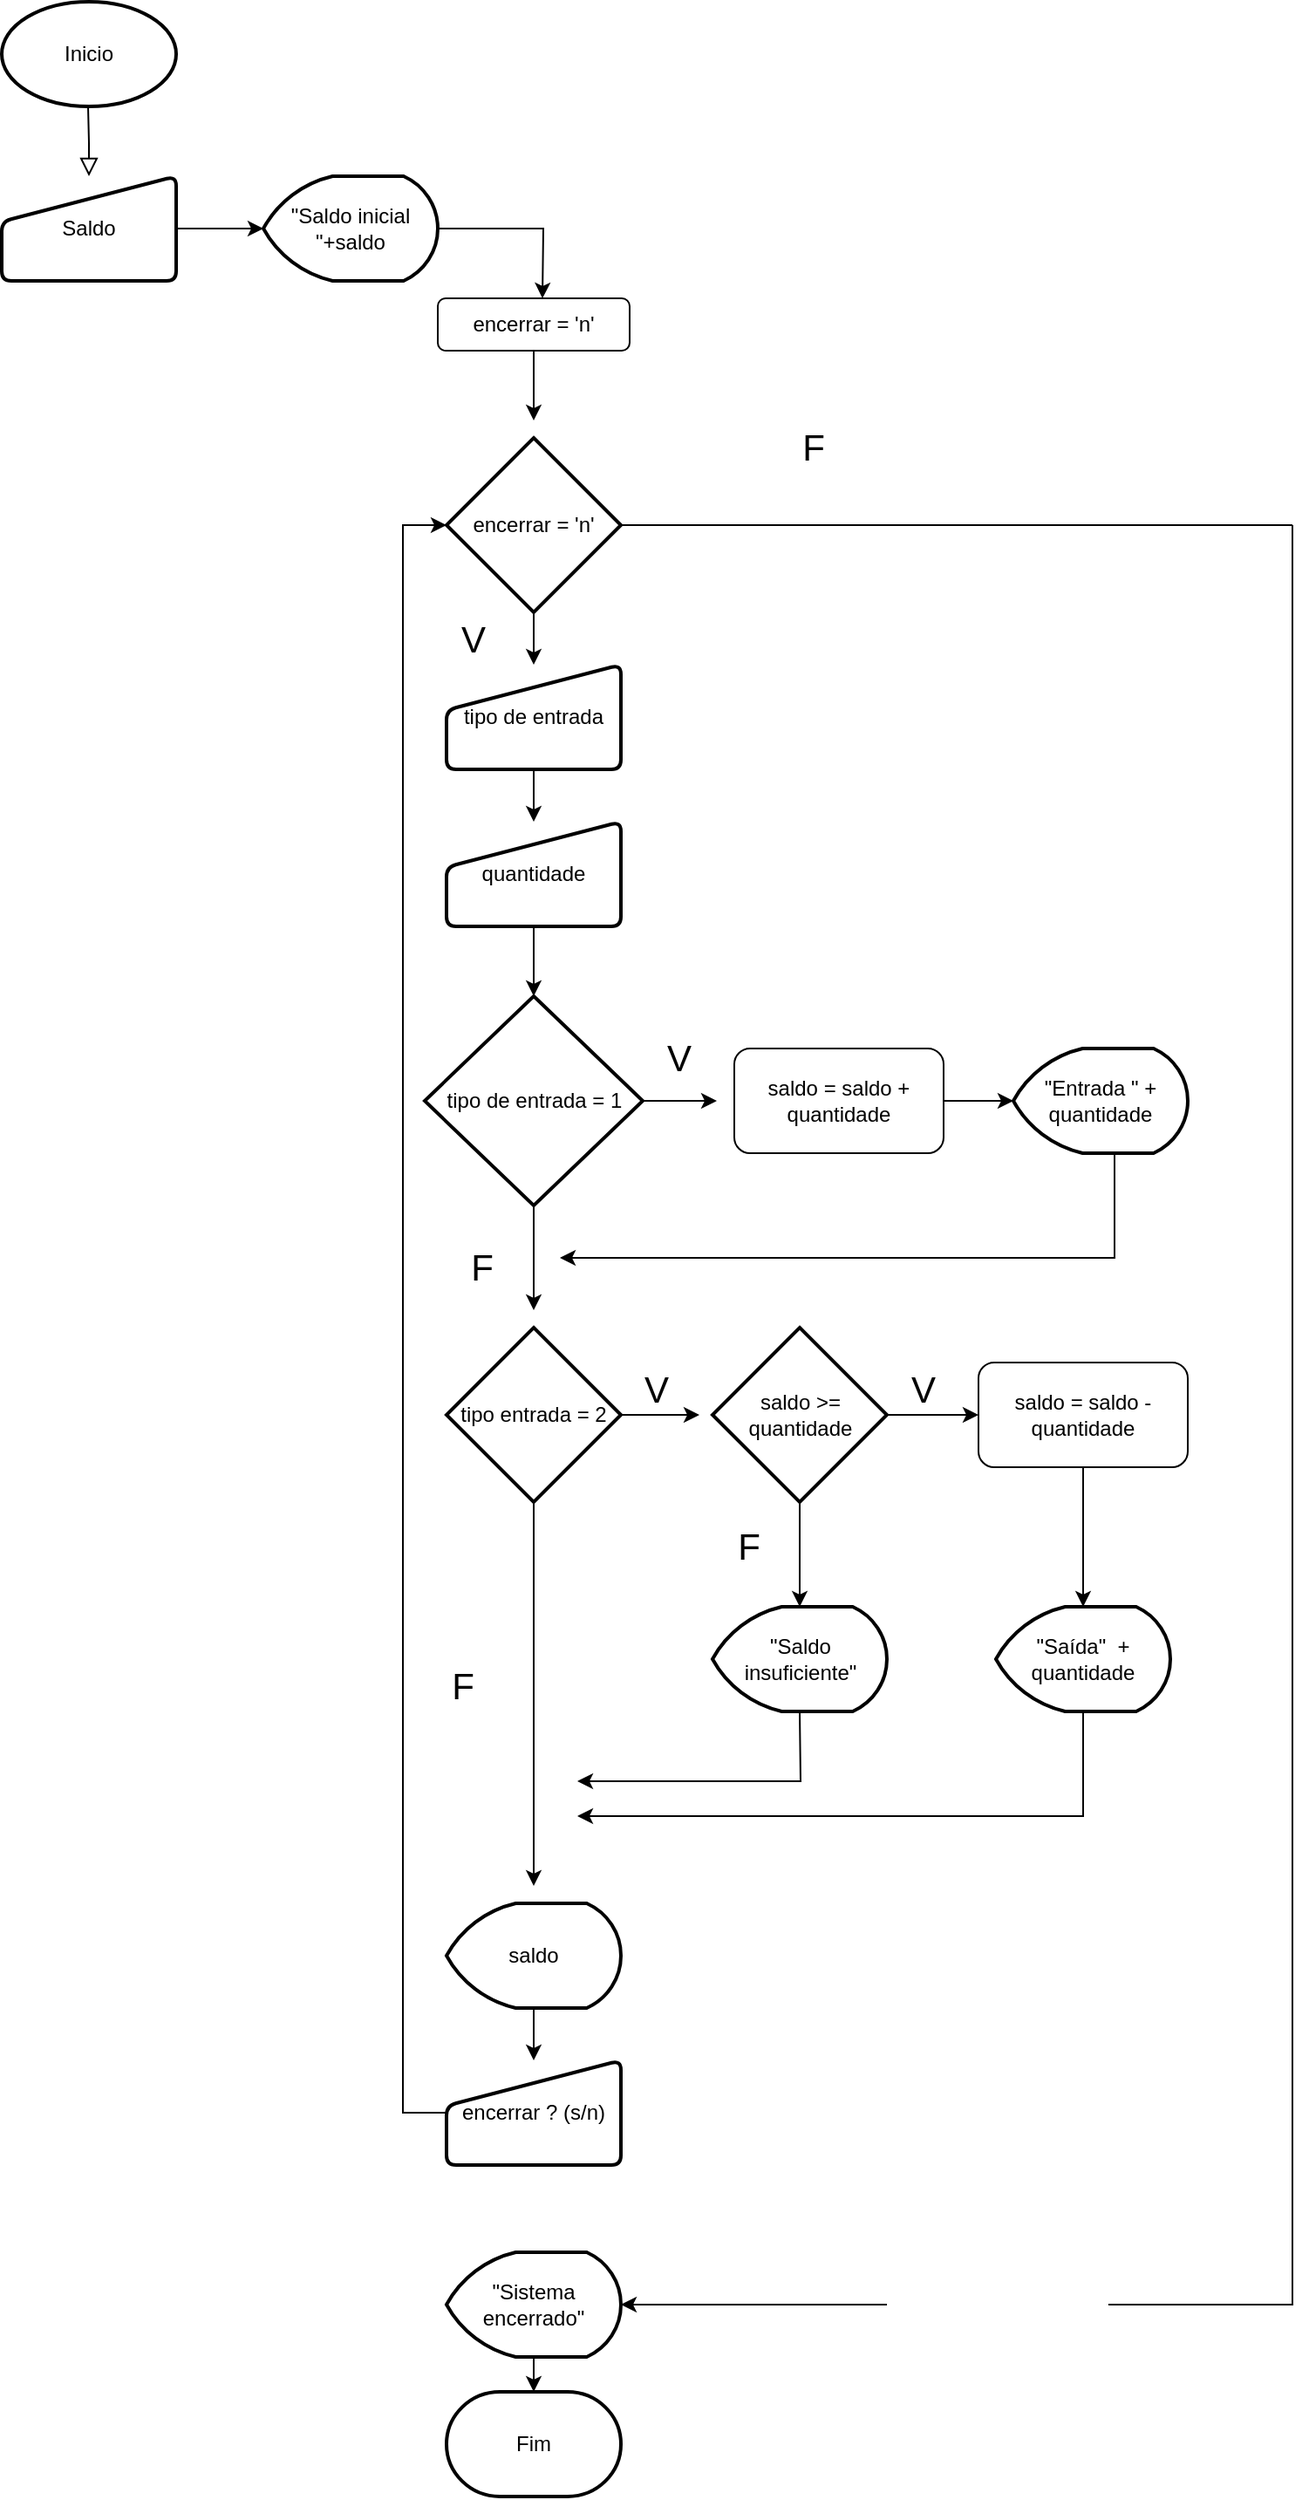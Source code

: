 <mxfile version="22.0.8" type="github">
  <diagram id="C5RBs43oDa-KdzZeNtuy" name="Page-1">
    <mxGraphModel dx="870" dy="1650" grid="1" gridSize="10" guides="1" tooltips="1" connect="1" arrows="1" fold="1" page="1" pageScale="1" pageWidth="827" pageHeight="1169" math="0" shadow="0">
      <root>
        <mxCell id="WIyWlLk6GJQsqaUBKTNV-0" />
        <mxCell id="WIyWlLk6GJQsqaUBKTNV-1" parent="WIyWlLk6GJQsqaUBKTNV-0" />
        <mxCell id="WIyWlLk6GJQsqaUBKTNV-2" value="" style="rounded=0;html=1;jettySize=auto;orthogonalLoop=1;fontSize=11;endArrow=block;endFill=0;endSize=8;strokeWidth=1;shadow=0;labelBackgroundColor=none;edgeStyle=orthogonalEdgeStyle;" parent="WIyWlLk6GJQsqaUBKTNV-1" edge="1">
          <mxGeometry relative="1" as="geometry">
            <mxPoint x="219.5" y="60" as="sourcePoint" />
            <mxPoint x="220" y="100" as="targetPoint" />
          </mxGeometry>
        </mxCell>
        <mxCell id="NmAogLTUj9Rs5WcMZJK--0" value="Inicio" style="strokeWidth=2;html=1;shape=mxgraph.flowchart.start_1;whiteSpace=wrap;" vertex="1" parent="WIyWlLk6GJQsqaUBKTNV-1">
          <mxGeometry x="170" width="100" height="60" as="geometry" />
        </mxCell>
        <mxCell id="NmAogLTUj9Rs5WcMZJK--2" style="edgeStyle=orthogonalEdgeStyle;rounded=0;orthogonalLoop=1;jettySize=auto;html=1;" edge="1" parent="WIyWlLk6GJQsqaUBKTNV-1" source="NmAogLTUj9Rs5WcMZJK--1">
          <mxGeometry relative="1" as="geometry">
            <mxPoint x="320" y="130" as="targetPoint" />
          </mxGeometry>
        </mxCell>
        <mxCell id="NmAogLTUj9Rs5WcMZJK--1" value="Saldo" style="html=1;strokeWidth=2;shape=manualInput;whiteSpace=wrap;rounded=1;size=26;arcSize=11;" vertex="1" parent="WIyWlLk6GJQsqaUBKTNV-1">
          <mxGeometry x="170" y="100" width="100" height="60" as="geometry" />
        </mxCell>
        <mxCell id="NmAogLTUj9Rs5WcMZJK--4" style="edgeStyle=orthogonalEdgeStyle;rounded=0;orthogonalLoop=1;jettySize=auto;html=1;" edge="1" parent="WIyWlLk6GJQsqaUBKTNV-1" source="NmAogLTUj9Rs5WcMZJK--3">
          <mxGeometry relative="1" as="geometry">
            <mxPoint x="480" y="170" as="targetPoint" />
          </mxGeometry>
        </mxCell>
        <mxCell id="NmAogLTUj9Rs5WcMZJK--3" value="&quot;Saldo inicial &quot;+saldo" style="strokeWidth=2;html=1;shape=mxgraph.flowchart.display;whiteSpace=wrap;" vertex="1" parent="WIyWlLk6GJQsqaUBKTNV-1">
          <mxGeometry x="320" y="100" width="100" height="60" as="geometry" />
        </mxCell>
        <mxCell id="NmAogLTUj9Rs5WcMZJK--7" style="edgeStyle=orthogonalEdgeStyle;rounded=0;orthogonalLoop=1;jettySize=auto;html=1;" edge="1" parent="WIyWlLk6GJQsqaUBKTNV-1" source="NmAogLTUj9Rs5WcMZJK--6">
          <mxGeometry relative="1" as="geometry">
            <mxPoint x="475" y="240" as="targetPoint" />
          </mxGeometry>
        </mxCell>
        <mxCell id="NmAogLTUj9Rs5WcMZJK--6" value="encerrar = &#39;n&#39;" style="rounded=1;whiteSpace=wrap;html=1;" vertex="1" parent="WIyWlLk6GJQsqaUBKTNV-1">
          <mxGeometry x="420" y="170" width="110" height="30" as="geometry" />
        </mxCell>
        <mxCell id="NmAogLTUj9Rs5WcMZJK--12" style="edgeStyle=orthogonalEdgeStyle;rounded=0;orthogonalLoop=1;jettySize=auto;html=1;entryX=0.5;entryY=0;entryDx=0;entryDy=0;" edge="1" parent="WIyWlLk6GJQsqaUBKTNV-1" source="NmAogLTUj9Rs5WcMZJK--8" target="NmAogLTUj9Rs5WcMZJK--10">
          <mxGeometry relative="1" as="geometry" />
        </mxCell>
        <mxCell id="NmAogLTUj9Rs5WcMZJK--8" value="encerrar = &#39;n&#39;" style="strokeWidth=2;html=1;shape=mxgraph.flowchart.decision;whiteSpace=wrap;" vertex="1" parent="WIyWlLk6GJQsqaUBKTNV-1">
          <mxGeometry x="425" y="250" width="100" height="100" as="geometry" />
        </mxCell>
        <mxCell id="NmAogLTUj9Rs5WcMZJK--14" style="edgeStyle=orthogonalEdgeStyle;rounded=0;orthogonalLoop=1;jettySize=auto;html=1;entryX=0.5;entryY=0;entryDx=0;entryDy=0;" edge="1" parent="WIyWlLk6GJQsqaUBKTNV-1" source="NmAogLTUj9Rs5WcMZJK--10" target="NmAogLTUj9Rs5WcMZJK--13">
          <mxGeometry relative="1" as="geometry" />
        </mxCell>
        <mxCell id="NmAogLTUj9Rs5WcMZJK--10" value="tipo de entrada" style="html=1;strokeWidth=2;shape=manualInput;whiteSpace=wrap;rounded=1;size=26;arcSize=11;" vertex="1" parent="WIyWlLk6GJQsqaUBKTNV-1">
          <mxGeometry x="425" y="380" width="100" height="60" as="geometry" />
        </mxCell>
        <mxCell id="NmAogLTUj9Rs5WcMZJK--13" value="quantidade" style="html=1;strokeWidth=2;shape=manualInput;whiteSpace=wrap;rounded=1;size=26;arcSize=11;" vertex="1" parent="WIyWlLk6GJQsqaUBKTNV-1">
          <mxGeometry x="425" y="470" width="100" height="60" as="geometry" />
        </mxCell>
        <mxCell id="NmAogLTUj9Rs5WcMZJK--23" style="edgeStyle=orthogonalEdgeStyle;rounded=0;orthogonalLoop=1;jettySize=auto;html=1;" edge="1" parent="WIyWlLk6GJQsqaUBKTNV-1" source="NmAogLTUj9Rs5WcMZJK--15">
          <mxGeometry relative="1" as="geometry">
            <mxPoint x="580" y="630" as="targetPoint" />
          </mxGeometry>
        </mxCell>
        <mxCell id="NmAogLTUj9Rs5WcMZJK--28" style="edgeStyle=orthogonalEdgeStyle;rounded=0;orthogonalLoop=1;jettySize=auto;html=1;" edge="1" parent="WIyWlLk6GJQsqaUBKTNV-1" source="NmAogLTUj9Rs5WcMZJK--15">
          <mxGeometry relative="1" as="geometry">
            <mxPoint x="475" y="750" as="targetPoint" />
          </mxGeometry>
        </mxCell>
        <mxCell id="NmAogLTUj9Rs5WcMZJK--15" value="tipo de entrada = 1" style="strokeWidth=2;html=1;shape=mxgraph.flowchart.decision;whiteSpace=wrap;" vertex="1" parent="WIyWlLk6GJQsqaUBKTNV-1">
          <mxGeometry x="412.5" y="570" width="125" height="120" as="geometry" />
        </mxCell>
        <mxCell id="NmAogLTUj9Rs5WcMZJK--16" style="edgeStyle=orthogonalEdgeStyle;rounded=0;orthogonalLoop=1;jettySize=auto;html=1;entryX=0.5;entryY=0;entryDx=0;entryDy=0;entryPerimeter=0;" edge="1" parent="WIyWlLk6GJQsqaUBKTNV-1" source="NmAogLTUj9Rs5WcMZJK--13" target="NmAogLTUj9Rs5WcMZJK--15">
          <mxGeometry relative="1" as="geometry" />
        </mxCell>
        <mxCell id="NmAogLTUj9Rs5WcMZJK--18" value="&lt;p style=&quot;line-height: 150%; font-size: 21px;&quot;&gt;F&lt;/p&gt;" style="text;html=1;align=center;verticalAlign=middle;resizable=0;points=[];autosize=1;strokeColor=none;fillColor=none;rotation=0;" vertex="1" parent="WIyWlLk6GJQsqaUBKTNV-1">
          <mxGeometry x="615" y="210" width="40" height="90" as="geometry" />
        </mxCell>
        <mxCell id="NmAogLTUj9Rs5WcMZJK--21" value="&lt;p style=&quot;line-height: 150%; font-size: 21px;&quot;&gt;V&lt;/p&gt;" style="text;html=1;align=center;verticalAlign=middle;resizable=0;points=[];autosize=1;strokeColor=none;fillColor=none;rotation=0;" vertex="1" parent="WIyWlLk6GJQsqaUBKTNV-1">
          <mxGeometry x="420" y="320" width="40" height="90" as="geometry" />
        </mxCell>
        <mxCell id="NmAogLTUj9Rs5WcMZJK--22" value="&lt;p style=&quot;line-height: 150%; font-size: 21px;&quot;&gt;V&lt;/p&gt;" style="text;html=1;align=center;verticalAlign=middle;resizable=0;points=[];autosize=1;strokeColor=none;fillColor=none;rotation=0;" vertex="1" parent="WIyWlLk6GJQsqaUBKTNV-1">
          <mxGeometry x="537.5" y="560" width="40" height="90" as="geometry" />
        </mxCell>
        <mxCell id="NmAogLTUj9Rs5WcMZJK--25" style="edgeStyle=orthogonalEdgeStyle;rounded=0;orthogonalLoop=1;jettySize=auto;html=1;" edge="1" parent="WIyWlLk6GJQsqaUBKTNV-1" source="NmAogLTUj9Rs5WcMZJK--24">
          <mxGeometry relative="1" as="geometry">
            <mxPoint x="750" y="630" as="targetPoint" />
          </mxGeometry>
        </mxCell>
        <mxCell id="NmAogLTUj9Rs5WcMZJK--24" value="saldo = saldo + quantidade" style="rounded=1;whiteSpace=wrap;html=1;" vertex="1" parent="WIyWlLk6GJQsqaUBKTNV-1">
          <mxGeometry x="590" y="600" width="120" height="60" as="geometry" />
        </mxCell>
        <mxCell id="NmAogLTUj9Rs5WcMZJK--26" value="&quot;Entrada &quot; + quantidade" style="strokeWidth=2;html=1;shape=mxgraph.flowchart.display;whiteSpace=wrap;" vertex="1" parent="WIyWlLk6GJQsqaUBKTNV-1">
          <mxGeometry x="750" y="600" width="100" height="60" as="geometry" />
        </mxCell>
        <mxCell id="NmAogLTUj9Rs5WcMZJK--27" value="" style="endArrow=classic;html=1;rounded=0;exitX=0.58;exitY=1.011;exitDx=0;exitDy=0;exitPerimeter=0;" edge="1" parent="WIyWlLk6GJQsqaUBKTNV-1" source="NmAogLTUj9Rs5WcMZJK--26">
          <mxGeometry width="50" height="50" relative="1" as="geometry">
            <mxPoint x="380" y="700" as="sourcePoint" />
            <mxPoint x="490" y="720" as="targetPoint" />
            <Array as="points">
              <mxPoint x="808" y="720" />
            </Array>
          </mxGeometry>
        </mxCell>
        <mxCell id="NmAogLTUj9Rs5WcMZJK--29" value="&lt;p style=&quot;line-height: 150%; font-size: 21px;&quot;&gt;F&lt;/p&gt;" style="text;html=1;align=center;verticalAlign=middle;resizable=0;points=[];autosize=1;strokeColor=none;fillColor=none;rotation=0;" vertex="1" parent="WIyWlLk6GJQsqaUBKTNV-1">
          <mxGeometry x="425" y="680" width="40" height="90" as="geometry" />
        </mxCell>
        <mxCell id="NmAogLTUj9Rs5WcMZJK--31" style="edgeStyle=orthogonalEdgeStyle;rounded=0;orthogonalLoop=1;jettySize=auto;html=1;" edge="1" parent="WIyWlLk6GJQsqaUBKTNV-1" source="NmAogLTUj9Rs5WcMZJK--30">
          <mxGeometry relative="1" as="geometry">
            <mxPoint x="570" y="810" as="targetPoint" />
          </mxGeometry>
        </mxCell>
        <mxCell id="NmAogLTUj9Rs5WcMZJK--47" style="edgeStyle=orthogonalEdgeStyle;rounded=0;orthogonalLoop=1;jettySize=auto;html=1;" edge="1" parent="WIyWlLk6GJQsqaUBKTNV-1" source="NmAogLTUj9Rs5WcMZJK--30">
          <mxGeometry relative="1" as="geometry">
            <mxPoint x="475" y="1080" as="targetPoint" />
          </mxGeometry>
        </mxCell>
        <mxCell id="NmAogLTUj9Rs5WcMZJK--30" value="tipo entrada = 2" style="strokeWidth=2;html=1;shape=mxgraph.flowchart.decision;whiteSpace=wrap;" vertex="1" parent="WIyWlLk6GJQsqaUBKTNV-1">
          <mxGeometry x="425" y="760" width="100" height="100" as="geometry" />
        </mxCell>
        <mxCell id="NmAogLTUj9Rs5WcMZJK--32" value="&lt;p style=&quot;line-height: 150%; font-size: 21px;&quot;&gt;V&lt;/p&gt;" style="text;html=1;align=center;verticalAlign=middle;resizable=0;points=[];autosize=1;strokeColor=none;fillColor=none;rotation=0;" vertex="1" parent="WIyWlLk6GJQsqaUBKTNV-1">
          <mxGeometry x="525" y="750" width="40" height="90" as="geometry" />
        </mxCell>
        <mxCell id="NmAogLTUj9Rs5WcMZJK--36" style="edgeStyle=orthogonalEdgeStyle;rounded=0;orthogonalLoop=1;jettySize=auto;html=1;" edge="1" parent="WIyWlLk6GJQsqaUBKTNV-1" source="NmAogLTUj9Rs5WcMZJK--33">
          <mxGeometry relative="1" as="geometry">
            <mxPoint x="627.5" y="920" as="targetPoint" />
          </mxGeometry>
        </mxCell>
        <mxCell id="NmAogLTUj9Rs5WcMZJK--38" style="edgeStyle=orthogonalEdgeStyle;rounded=0;orthogonalLoop=1;jettySize=auto;html=1;" edge="1" parent="WIyWlLk6GJQsqaUBKTNV-1" source="NmAogLTUj9Rs5WcMZJK--33">
          <mxGeometry relative="1" as="geometry">
            <mxPoint x="730" y="810" as="targetPoint" />
          </mxGeometry>
        </mxCell>
        <mxCell id="NmAogLTUj9Rs5WcMZJK--33" value="saldo &amp;gt;= quantidade" style="strokeWidth=2;html=1;shape=mxgraph.flowchart.decision;whiteSpace=wrap;" vertex="1" parent="WIyWlLk6GJQsqaUBKTNV-1">
          <mxGeometry x="577.5" y="760" width="100" height="100" as="geometry" />
        </mxCell>
        <mxCell id="NmAogLTUj9Rs5WcMZJK--34" value="&lt;p style=&quot;line-height: 150%; font-size: 21px;&quot;&gt;F&lt;/p&gt;" style="text;html=1;align=center;verticalAlign=middle;resizable=0;points=[];autosize=1;strokeColor=none;fillColor=none;rotation=0;" vertex="1" parent="WIyWlLk6GJQsqaUBKTNV-1">
          <mxGeometry x="577.5" y="840" width="40" height="90" as="geometry" />
        </mxCell>
        <mxCell id="NmAogLTUj9Rs5WcMZJK--37" value="&quot;Saldo insuficiente&quot;" style="strokeWidth=2;html=1;shape=mxgraph.flowchart.display;whiteSpace=wrap;" vertex="1" parent="WIyWlLk6GJQsqaUBKTNV-1">
          <mxGeometry x="577.5" y="920" width="100" height="60" as="geometry" />
        </mxCell>
        <mxCell id="NmAogLTUj9Rs5WcMZJK--39" value="&lt;p style=&quot;line-height: 150%; font-size: 21px;&quot;&gt;V&lt;/p&gt;" style="text;html=1;align=center;verticalAlign=middle;resizable=0;points=[];autosize=1;strokeColor=none;fillColor=none;rotation=0;" vertex="1" parent="WIyWlLk6GJQsqaUBKTNV-1">
          <mxGeometry x="677.5" y="750" width="40" height="90" as="geometry" />
        </mxCell>
        <mxCell id="NmAogLTUj9Rs5WcMZJK--42" style="edgeStyle=orthogonalEdgeStyle;rounded=0;orthogonalLoop=1;jettySize=auto;html=1;" edge="1" parent="WIyWlLk6GJQsqaUBKTNV-1" source="NmAogLTUj9Rs5WcMZJK--41" target="NmAogLTUj9Rs5WcMZJK--43">
          <mxGeometry relative="1" as="geometry">
            <mxPoint x="790" y="920" as="targetPoint" />
          </mxGeometry>
        </mxCell>
        <mxCell id="NmAogLTUj9Rs5WcMZJK--41" value="saldo = saldo - quantidade" style="rounded=1;whiteSpace=wrap;html=1;" vertex="1" parent="WIyWlLk6GJQsqaUBKTNV-1">
          <mxGeometry x="730" y="780" width="120" height="60" as="geometry" />
        </mxCell>
        <mxCell id="NmAogLTUj9Rs5WcMZJK--43" value="&quot;Saída&quot;&amp;nbsp; + quantidade" style="strokeWidth=2;html=1;shape=mxgraph.flowchart.display;whiteSpace=wrap;" vertex="1" parent="WIyWlLk6GJQsqaUBKTNV-1">
          <mxGeometry x="740" y="920" width="100" height="60" as="geometry" />
        </mxCell>
        <mxCell id="NmAogLTUj9Rs5WcMZJK--44" value="" style="endArrow=classic;html=1;rounded=0;exitX=0.5;exitY=1;exitDx=0;exitDy=0;exitPerimeter=0;" edge="1" parent="WIyWlLk6GJQsqaUBKTNV-1" source="NmAogLTUj9Rs5WcMZJK--43">
          <mxGeometry width="50" height="50" relative="1" as="geometry">
            <mxPoint x="530" y="910" as="sourcePoint" />
            <mxPoint x="500" y="1040" as="targetPoint" />
            <Array as="points">
              <mxPoint x="790" y="1040" />
            </Array>
          </mxGeometry>
        </mxCell>
        <mxCell id="NmAogLTUj9Rs5WcMZJK--45" value="" style="endArrow=classic;html=1;rounded=0;exitX=0.5;exitY=1;exitDx=0;exitDy=0;exitPerimeter=0;" edge="1" parent="WIyWlLk6GJQsqaUBKTNV-1" source="NmAogLTUj9Rs5WcMZJK--37">
          <mxGeometry width="50" height="50" relative="1" as="geometry">
            <mxPoint x="530" y="910" as="sourcePoint" />
            <mxPoint x="500" y="1020" as="targetPoint" />
            <Array as="points">
              <mxPoint x="628" y="1020" />
            </Array>
          </mxGeometry>
        </mxCell>
        <mxCell id="NmAogLTUj9Rs5WcMZJK--46" value="&lt;p style=&quot;line-height: 150%; font-size: 21px;&quot;&gt;F&lt;/p&gt;" style="text;html=1;align=center;verticalAlign=middle;resizable=0;points=[];autosize=1;strokeColor=none;fillColor=none;rotation=0;" vertex="1" parent="WIyWlLk6GJQsqaUBKTNV-1">
          <mxGeometry x="414" y="920" width="40" height="90" as="geometry" />
        </mxCell>
        <mxCell id="NmAogLTUj9Rs5WcMZJK--49" style="edgeStyle=orthogonalEdgeStyle;rounded=0;orthogonalLoop=1;jettySize=auto;html=1;" edge="1" parent="WIyWlLk6GJQsqaUBKTNV-1" source="NmAogLTUj9Rs5WcMZJK--48">
          <mxGeometry relative="1" as="geometry">
            <mxPoint x="475" y="1180" as="targetPoint" />
          </mxGeometry>
        </mxCell>
        <mxCell id="NmAogLTUj9Rs5WcMZJK--48" value="saldo" style="strokeWidth=2;html=1;shape=mxgraph.flowchart.display;whiteSpace=wrap;" vertex="1" parent="WIyWlLk6GJQsqaUBKTNV-1">
          <mxGeometry x="425" y="1090" width="100" height="60" as="geometry" />
        </mxCell>
        <mxCell id="NmAogLTUj9Rs5WcMZJK--50" value="encerrar ? (s/n)" style="html=1;strokeWidth=2;shape=manualInput;whiteSpace=wrap;rounded=1;size=26;arcSize=11;" vertex="1" parent="WIyWlLk6GJQsqaUBKTNV-1">
          <mxGeometry x="425" y="1180" width="100" height="60" as="geometry" />
        </mxCell>
        <mxCell id="NmAogLTUj9Rs5WcMZJK--52" style="edgeStyle=orthogonalEdgeStyle;rounded=0;orthogonalLoop=1;jettySize=auto;html=1;" edge="1" parent="WIyWlLk6GJQsqaUBKTNV-1" source="NmAogLTUj9Rs5WcMZJK--51" target="NmAogLTUj9Rs5WcMZJK--53">
          <mxGeometry relative="1" as="geometry">
            <mxPoint x="475" y="1400" as="targetPoint" />
          </mxGeometry>
        </mxCell>
        <mxCell id="NmAogLTUj9Rs5WcMZJK--51" value="&quot;Sistema encerrado&quot;" style="strokeWidth=2;html=1;shape=mxgraph.flowchart.display;whiteSpace=wrap;" vertex="1" parent="WIyWlLk6GJQsqaUBKTNV-1">
          <mxGeometry x="425" y="1290" width="100" height="60" as="geometry" />
        </mxCell>
        <mxCell id="NmAogLTUj9Rs5WcMZJK--53" value="Fim" style="strokeWidth=2;html=1;shape=mxgraph.flowchart.terminator;whiteSpace=wrap;" vertex="1" parent="WIyWlLk6GJQsqaUBKTNV-1">
          <mxGeometry x="425" y="1370" width="100" height="60" as="geometry" />
        </mxCell>
        <mxCell id="NmAogLTUj9Rs5WcMZJK--54" value="" style="endArrow=classic;html=1;rounded=0;entryX=1;entryY=0.5;entryDx=0;entryDy=0;entryPerimeter=0;" edge="1" parent="WIyWlLk6GJQsqaUBKTNV-1" target="NmAogLTUj9Rs5WcMZJK--51">
          <mxGeometry width="50" height="50" relative="1" as="geometry">
            <mxPoint x="910" y="300" as="sourcePoint" />
            <mxPoint x="570" y="1220" as="targetPoint" />
            <Array as="points">
              <mxPoint x="910" y="1320" />
              <mxPoint x="730" y="1320" />
            </Array>
          </mxGeometry>
        </mxCell>
        <mxCell id="NmAogLTUj9Rs5WcMZJK--56" value="" style="endArrow=none;html=1;rounded=0;exitX=1;exitY=0.5;exitDx=0;exitDy=0;exitPerimeter=0;" edge="1" parent="WIyWlLk6GJQsqaUBKTNV-1" source="NmAogLTUj9Rs5WcMZJK--8">
          <mxGeometry width="50" height="50" relative="1" as="geometry">
            <mxPoint x="730" y="390" as="sourcePoint" />
            <mxPoint x="910" y="300" as="targetPoint" />
          </mxGeometry>
        </mxCell>
        <mxCell id="NmAogLTUj9Rs5WcMZJK--57" style="edgeStyle=orthogonalEdgeStyle;rounded=0;orthogonalLoop=1;jettySize=auto;html=1;entryX=0;entryY=0.5;entryDx=0;entryDy=0;entryPerimeter=0;" edge="1" parent="WIyWlLk6GJQsqaUBKTNV-1" source="NmAogLTUj9Rs5WcMZJK--50" target="NmAogLTUj9Rs5WcMZJK--8">
          <mxGeometry relative="1" as="geometry">
            <Array as="points">
              <mxPoint x="400" y="1210" />
              <mxPoint x="400" y="300" />
            </Array>
          </mxGeometry>
        </mxCell>
      </root>
    </mxGraphModel>
  </diagram>
</mxfile>
